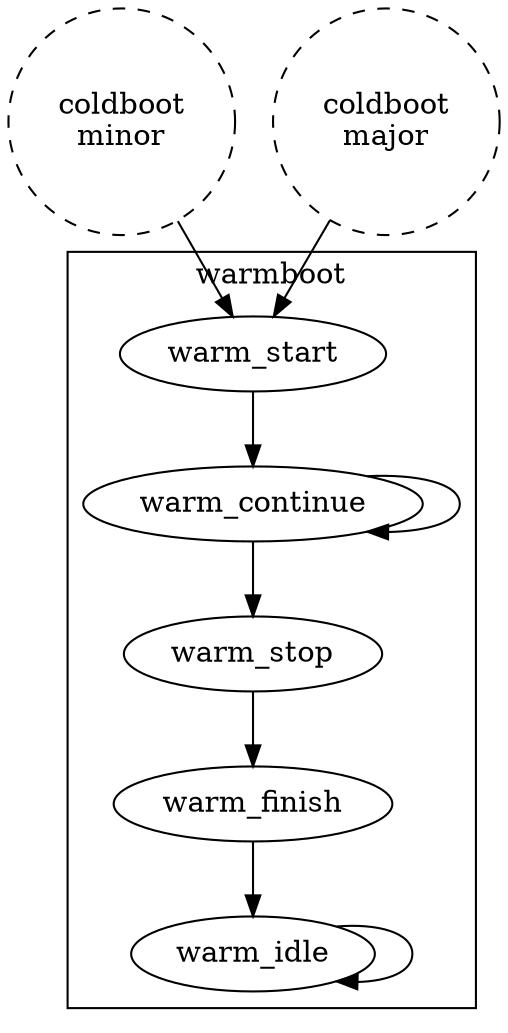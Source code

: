 digraph boot1 
{

    coldboot_minor [shape=circle,style=dashed,label="coldboot\nminor"];
    coldboot_major [shape=circle,style=dashed,label="coldboot\nmajor"];

    coldboot_minor -> warm_start;
    coldboot_major -> warm_start;

    subgraph cluster_warmboot
    {
        label = "warmboot";

        warm_idle -> warm_idle;
        warm_start -> warm_continue;
        warm_continue -> warm_continue;
        warm_continue -> warm_stop;
        warm_stop -> warm_finish;
        warm_finish -> warm_idle;
    }

}
